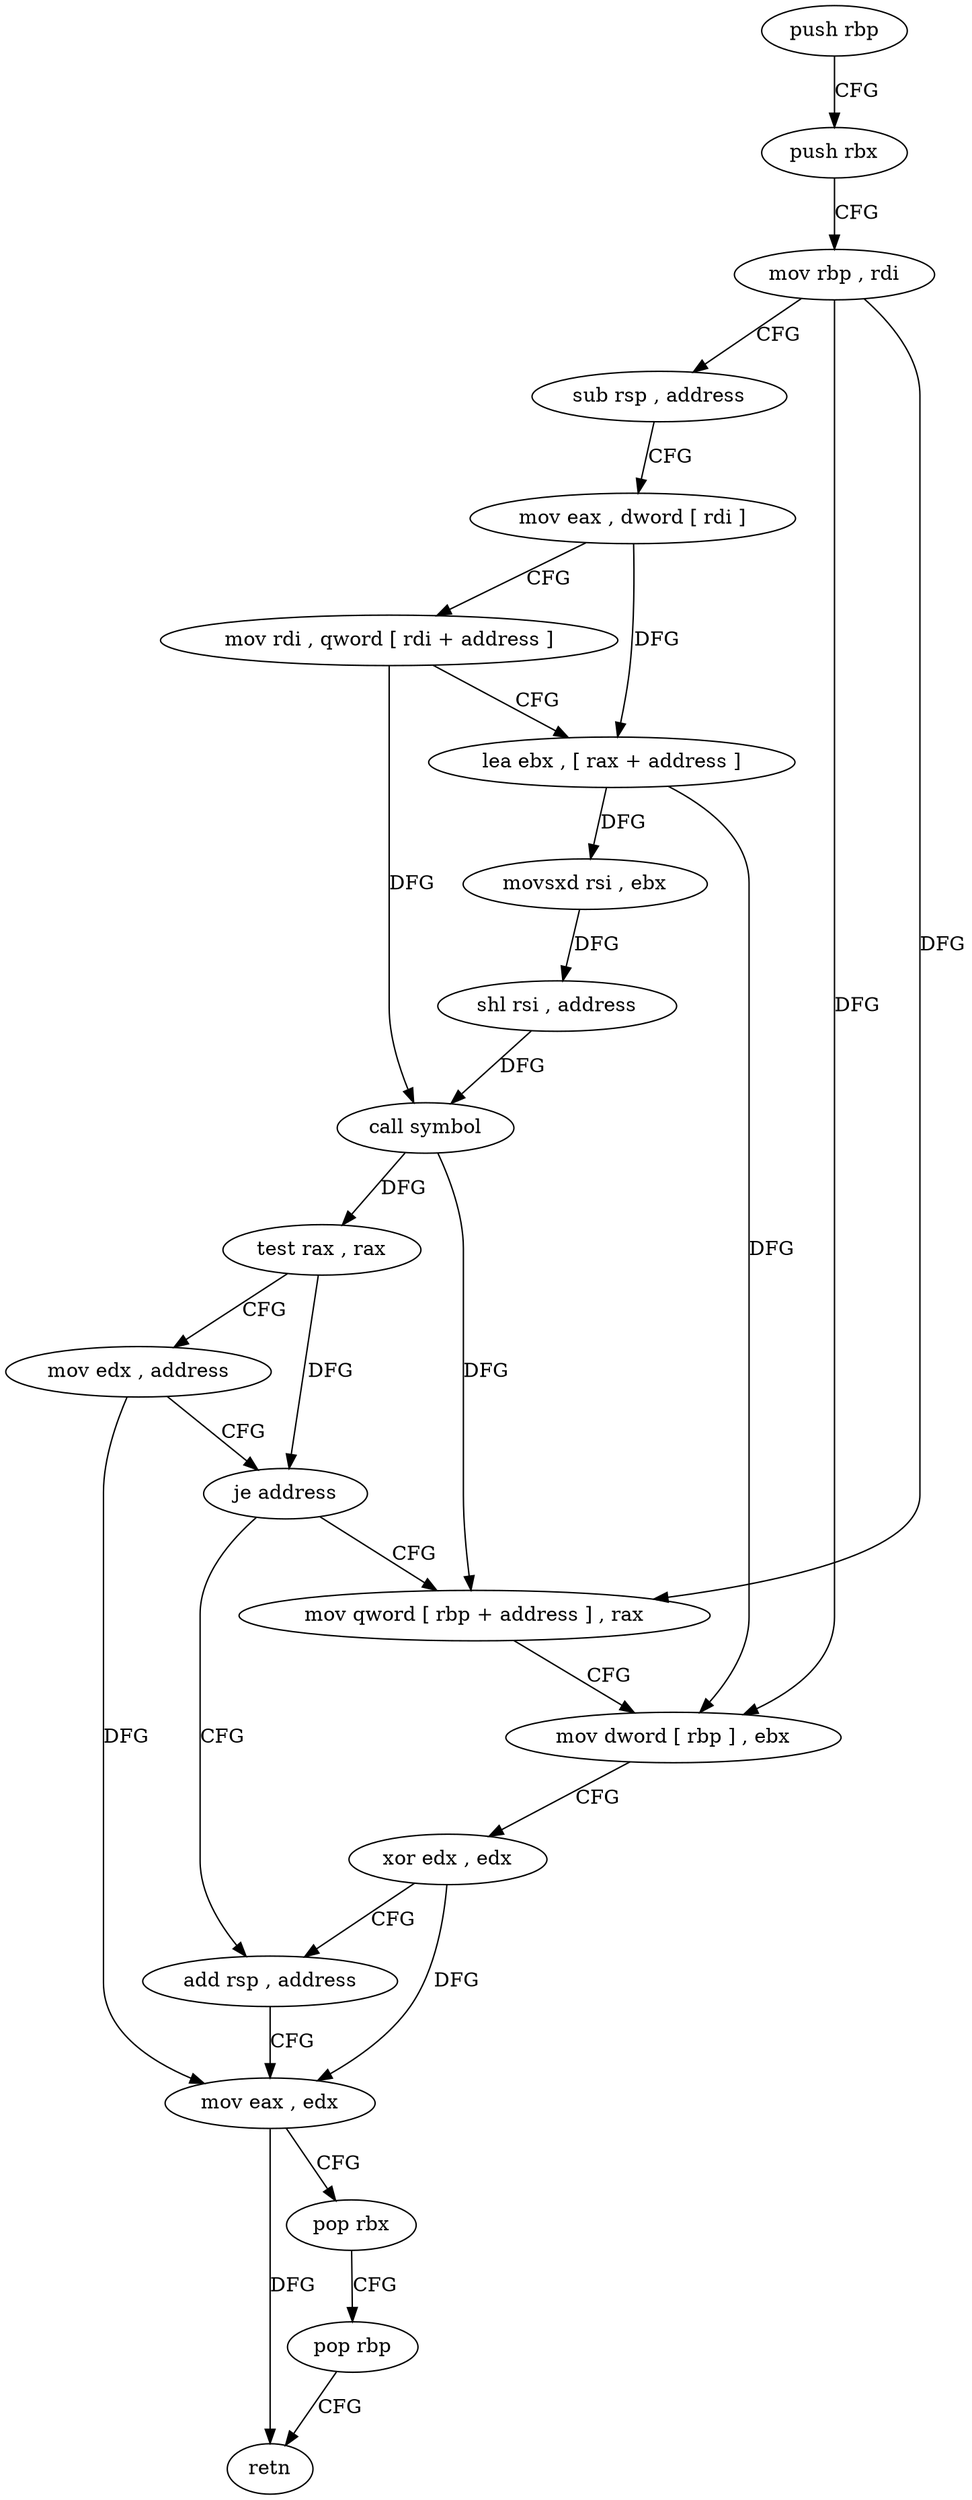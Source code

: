 digraph "func" {
"208656" [label = "push rbp" ]
"208657" [label = "push rbx" ]
"208658" [label = "mov rbp , rdi" ]
"208661" [label = "sub rsp , address" ]
"208665" [label = "mov eax , dword [ rdi ]" ]
"208667" [label = "mov rdi , qword [ rdi + address ]" ]
"208671" [label = "lea ebx , [ rax + address ]" ]
"208674" [label = "movsxd rsi , ebx" ]
"208677" [label = "shl rsi , address" ]
"208681" [label = "call symbol" ]
"208686" [label = "test rax , rax" ]
"208689" [label = "mov edx , address" ]
"208694" [label = "je address" ]
"208705" [label = "add rsp , address" ]
"208696" [label = "mov qword [ rbp + address ] , rax" ]
"208709" [label = "mov eax , edx" ]
"208711" [label = "pop rbx" ]
"208712" [label = "pop rbp" ]
"208713" [label = "retn" ]
"208700" [label = "mov dword [ rbp ] , ebx" ]
"208703" [label = "xor edx , edx" ]
"208656" -> "208657" [ label = "CFG" ]
"208657" -> "208658" [ label = "CFG" ]
"208658" -> "208661" [ label = "CFG" ]
"208658" -> "208696" [ label = "DFG" ]
"208658" -> "208700" [ label = "DFG" ]
"208661" -> "208665" [ label = "CFG" ]
"208665" -> "208667" [ label = "CFG" ]
"208665" -> "208671" [ label = "DFG" ]
"208667" -> "208671" [ label = "CFG" ]
"208667" -> "208681" [ label = "DFG" ]
"208671" -> "208674" [ label = "DFG" ]
"208671" -> "208700" [ label = "DFG" ]
"208674" -> "208677" [ label = "DFG" ]
"208677" -> "208681" [ label = "DFG" ]
"208681" -> "208686" [ label = "DFG" ]
"208681" -> "208696" [ label = "DFG" ]
"208686" -> "208689" [ label = "CFG" ]
"208686" -> "208694" [ label = "DFG" ]
"208689" -> "208694" [ label = "CFG" ]
"208689" -> "208709" [ label = "DFG" ]
"208694" -> "208705" [ label = "CFG" ]
"208694" -> "208696" [ label = "CFG" ]
"208705" -> "208709" [ label = "CFG" ]
"208696" -> "208700" [ label = "CFG" ]
"208709" -> "208711" [ label = "CFG" ]
"208709" -> "208713" [ label = "DFG" ]
"208711" -> "208712" [ label = "CFG" ]
"208712" -> "208713" [ label = "CFG" ]
"208700" -> "208703" [ label = "CFG" ]
"208703" -> "208705" [ label = "CFG" ]
"208703" -> "208709" [ label = "DFG" ]
}
